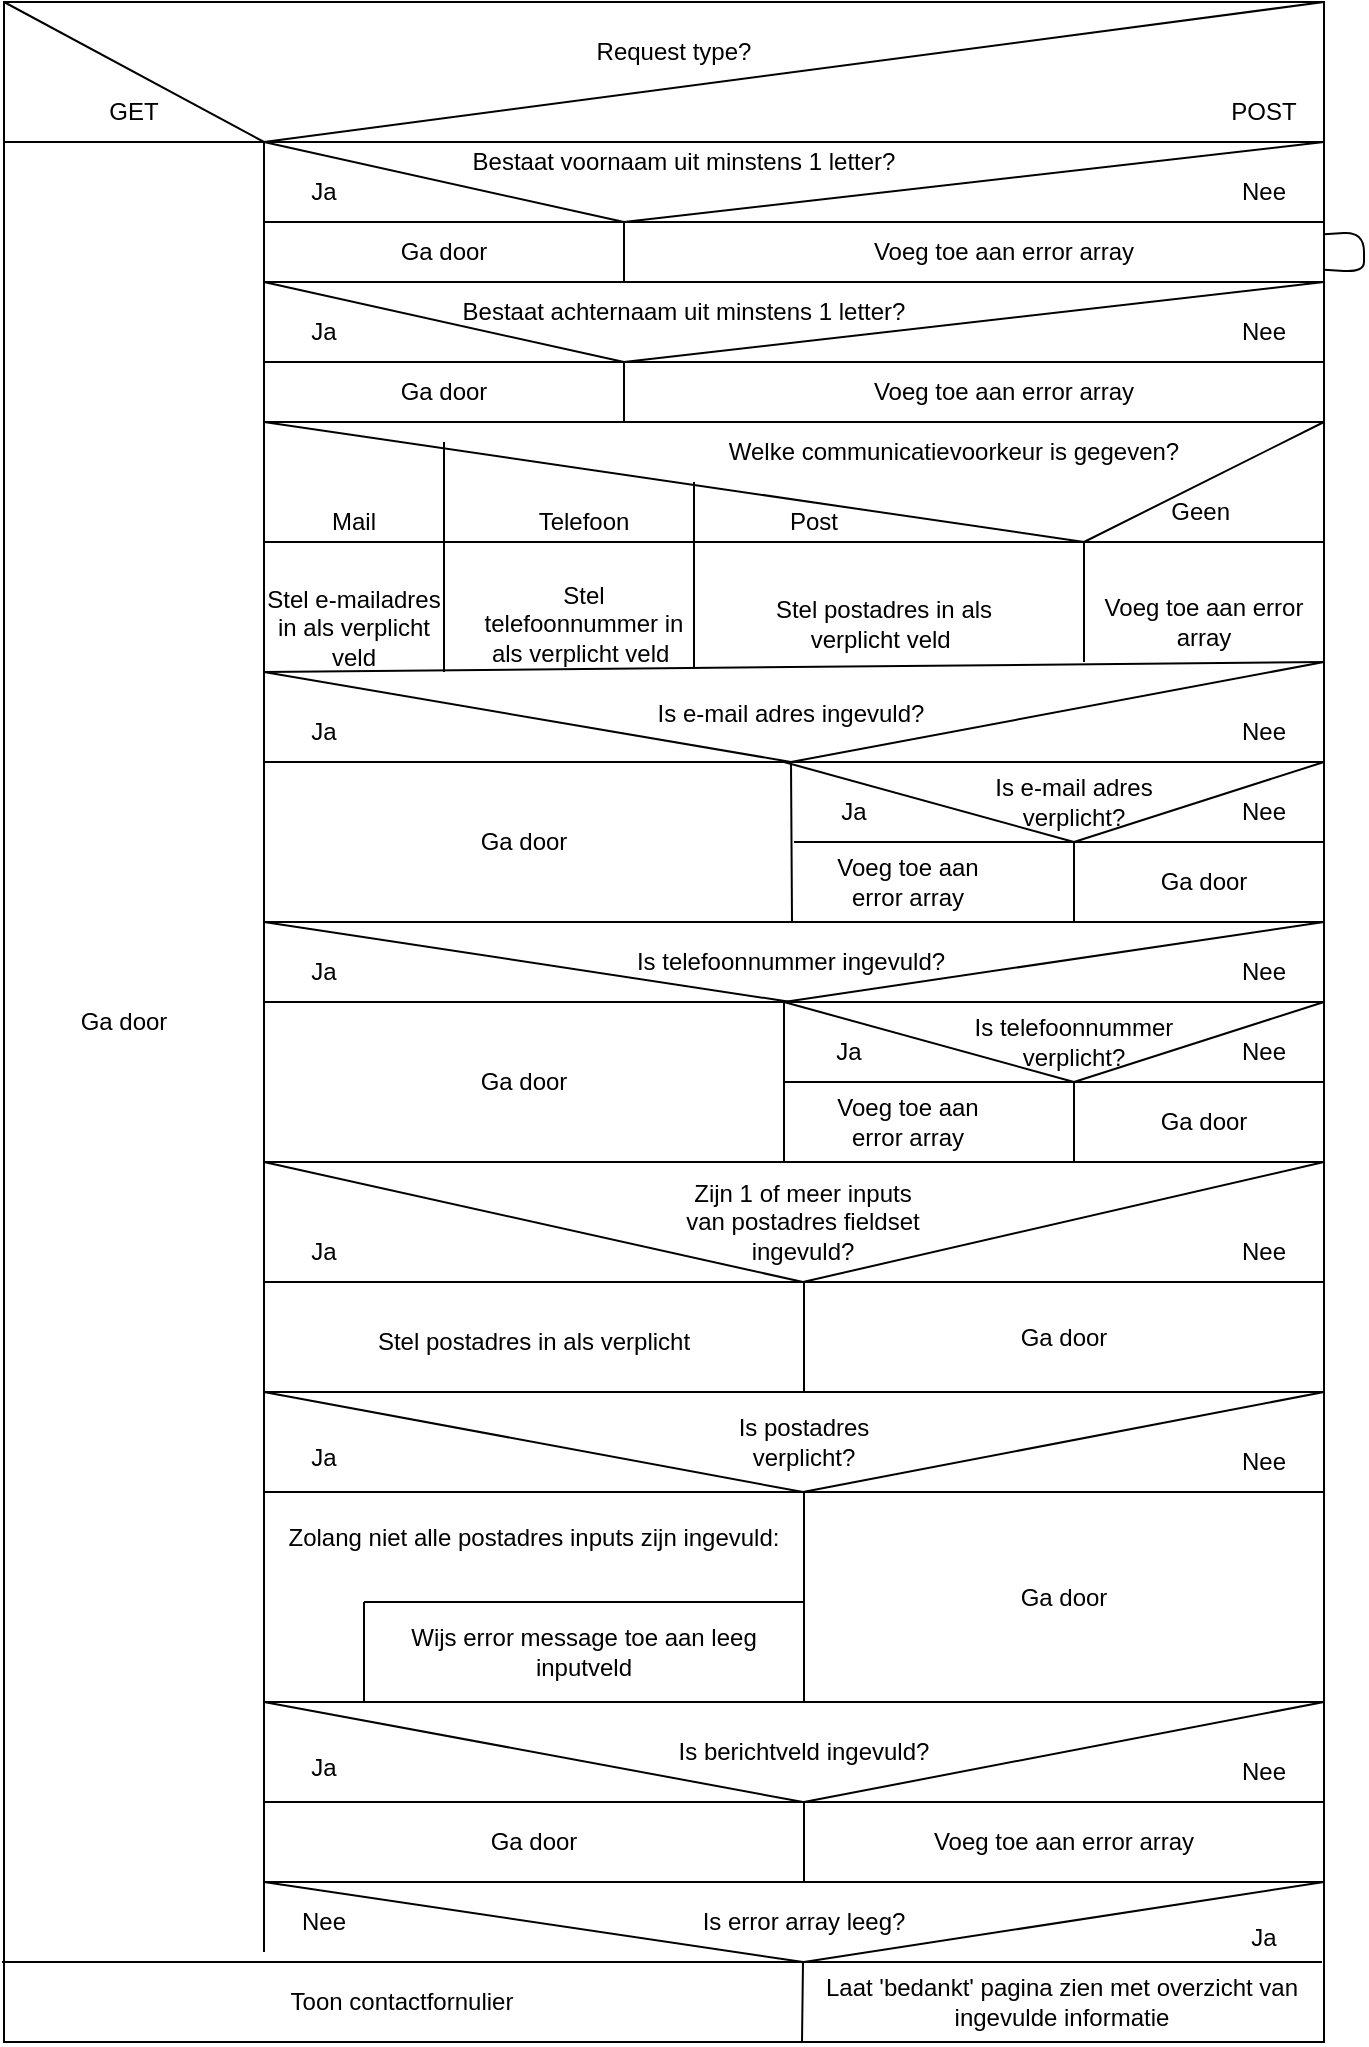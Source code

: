 <mxfile>
    <diagram id="SMSiGtA45m2JPb3V1qij" name="Page-1">
        <mxGraphModel dx="1507" dy="1069" grid="1" gridSize="10" guides="1" tooltips="1" connect="1" arrows="1" fold="1" page="1" pageScale="1" pageWidth="827" pageHeight="1169" math="0" shadow="0">
            <root>
                <mxCell id="0"/>
                <mxCell id="1" parent="0"/>
                <mxCell id="7" value="aa" style="edgeStyle=none;html=1;exitX=0;exitY=0;exitDx=0;exitDy=0;entryX=1;entryY=1;entryDx=0;entryDy=0;strokeColor=#000000;fontColor=#000000;endArrow=none;endFill=0;" parent="1" source="2" target="4" edge="1">
                    <mxGeometry relative="1" as="geometry"/>
                </mxCell>
                <mxCell id="2" value="" style="whiteSpace=wrap;html=1;fillColor=#FFFFFF;" parent="1" vertex="1">
                    <mxGeometry x="20" y="40" width="660" height="1020" as="geometry"/>
                </mxCell>
                <mxCell id="3" value="&lt;font color=&quot;#000000&quot;&gt;Request type?&lt;/font&gt;" style="text;strokeColor=none;align=center;fillColor=none;html=1;verticalAlign=middle;whiteSpace=wrap;rounded=0;" parent="1" vertex="1">
                    <mxGeometry x="295" y="50" width="120" height="30" as="geometry"/>
                </mxCell>
                <mxCell id="6" style="edgeStyle=none;html=1;exitX=0;exitY=1;exitDx=0;exitDy=0;entryX=1;entryY=1;entryDx=0;entryDy=0;fontColor=#000000;strokeColor=#000000;endArrow=none;endFill=0;" parent="1" source="4" target="5" edge="1">
                    <mxGeometry relative="1" as="geometry"/>
                </mxCell>
                <mxCell id="8" style="edgeStyle=none;html=1;exitX=1;exitY=1;exitDx=0;exitDy=0;entryX=0;entryY=0;entryDx=0;entryDy=0;strokeColor=#000000;fontColor=#000000;endArrow=none;endFill=0;" parent="1" source="4" target="2" edge="1">
                    <mxGeometry relative="1" as="geometry"/>
                </mxCell>
                <mxCell id="9" style="edgeStyle=none;html=1;exitX=1;exitY=1;exitDx=0;exitDy=0;strokeColor=#000000;fontColor=#000000;endArrow=none;endFill=0;" parent="1" source="4" edge="1">
                    <mxGeometry relative="1" as="geometry">
                        <mxPoint x="180" y="110" as="targetPoint"/>
                    </mxGeometry>
                </mxCell>
                <mxCell id="10" style="edgeStyle=none;html=1;exitX=1;exitY=1;exitDx=0;exitDy=0;entryX=1;entryY=0;entryDx=0;entryDy=0;strokeColor=#000000;fontColor=#000000;endArrow=none;endFill=0;" parent="1" source="4" target="2" edge="1">
                    <mxGeometry relative="1" as="geometry"/>
                </mxCell>
                <mxCell id="4" value="GET" style="text;strokeColor=none;align=center;fillColor=none;html=1;verticalAlign=middle;whiteSpace=wrap;rounded=0;fontColor=#000000;" parent="1" vertex="1">
                    <mxGeometry x="20" y="80" width="130" height="30" as="geometry"/>
                </mxCell>
                <mxCell id="5" value="POST" style="text;strokeColor=none;align=center;fillColor=none;html=1;verticalAlign=middle;whiteSpace=wrap;rounded=0;fontColor=#000000;" parent="1" vertex="1">
                    <mxGeometry x="620" y="80" width="60" height="30" as="geometry"/>
                </mxCell>
                <mxCell id="11" value="Toon contactfornulier" style="text;strokeColor=none;align=center;fillColor=none;html=1;verticalAlign=middle;whiteSpace=wrap;rounded=0;fontColor=#000000;" parent="1" vertex="1">
                    <mxGeometry x="19" y="1020" width="400" height="40" as="geometry"/>
                </mxCell>
                <mxCell id="221" style="edgeStyle=none;html=1;exitX=0;exitY=0;exitDx=0;exitDy=0;entryX=0;entryY=1;entryDx=0;entryDy=0;strokeColor=#000000;endArrow=none;endFill=0;" edge="1" parent="1" source="14" target="204">
                    <mxGeometry relative="1" as="geometry"/>
                </mxCell>
                <mxCell id="14" value="Bestaat voornaam uit minstens 1 letter?" style="text;strokeColor=none;align=center;fillColor=none;html=1;verticalAlign=middle;whiteSpace=wrap;rounded=0;fontColor=#000000;" parent="1" vertex="1">
                    <mxGeometry x="150" y="110" width="420" height="20" as="geometry"/>
                </mxCell>
                <mxCell id="19" style="edgeStyle=none;html=1;exitX=0;exitY=1;exitDx=0;exitDy=0;entryX=1;entryY=1;entryDx=0;entryDy=0;strokeColor=#000000;fontColor=#000000;endArrow=none;endFill=0;" parent="1" source="17" target="18" edge="1">
                    <mxGeometry relative="1" as="geometry"/>
                </mxCell>
                <mxCell id="17" value="Ja" style="text;strokeColor=none;align=center;fillColor=none;html=1;verticalAlign=middle;whiteSpace=wrap;rounded=0;fontColor=#000000;" parent="1" vertex="1">
                    <mxGeometry x="150" y="120" width="60" height="30" as="geometry"/>
                </mxCell>
                <mxCell id="18" value="Nee" style="text;strokeColor=none;align=center;fillColor=none;html=1;verticalAlign=middle;whiteSpace=wrap;rounded=0;fontColor=#000000;" parent="1" vertex="1">
                    <mxGeometry x="620" y="120" width="60" height="30" as="geometry"/>
                </mxCell>
                <mxCell id="23" style="edgeStyle=none;html=1;exitX=0;exitY=1;exitDx=0;exitDy=0;entryX=1;entryY=1;entryDx=0;entryDy=0;strokeColor=#000000;fontColor=#000000;endArrow=none;endFill=0;" parent="1" source="20" target="21" edge="1">
                    <mxGeometry relative="1" as="geometry">
                        <Array as="points">
                            <mxPoint x="420" y="180"/>
                        </Array>
                    </mxGeometry>
                </mxCell>
                <mxCell id="26" style="edgeStyle=none;html=1;exitX=1;exitY=0;exitDx=0;exitDy=0;entryX=0;entryY=0;entryDx=0;entryDy=0;strokeColor=#000000;fontColor=#000000;endArrow=none;endFill=0;" parent="1" source="20" target="14" edge="1">
                    <mxGeometry relative="1" as="geometry"/>
                </mxCell>
                <mxCell id="27" style="edgeStyle=none;html=1;exitX=1;exitY=0;exitDx=0;exitDy=0;entryX=1;entryY=1;entryDx=0;entryDy=0;strokeColor=#000000;fontColor=#000000;endArrow=none;endFill=0;" parent="1" source="20" target="5" edge="1">
                    <mxGeometry relative="1" as="geometry"/>
                </mxCell>
                <mxCell id="34" style="edgeStyle=none;html=1;exitX=0;exitY=1;exitDx=0;exitDy=0;entryX=1;entryY=0;entryDx=0;entryDy=0;strokeColor=#000000;fontColor=#000000;endArrow=none;endFill=0;" parent="1" source="20" target="32" edge="1">
                    <mxGeometry relative="1" as="geometry"/>
                </mxCell>
                <mxCell id="20" value="Ga door" style="text;strokeColor=none;align=center;fillColor=none;html=1;verticalAlign=middle;whiteSpace=wrap;rounded=0;fontColor=#000000;" parent="1" vertex="1">
                    <mxGeometry x="150" y="150" width="180" height="30" as="geometry"/>
                </mxCell>
                <mxCell id="21" value="Voeg toe aan error array" style="text;strokeColor=none;align=center;fillColor=none;html=1;verticalAlign=middle;whiteSpace=wrap;rounded=0;fontColor=#000000;" parent="1" vertex="1">
                    <mxGeometry x="360" y="150" width="320" height="30" as="geometry"/>
                </mxCell>
                <mxCell id="24" style="edgeStyle=none;html=1;strokeColor=#000000;fontColor=#000000;endArrow=none;endFill=0;" parent="1" source="21" target="21" edge="1">
                    <mxGeometry relative="1" as="geometry"/>
                </mxCell>
                <mxCell id="28" style="edgeStyle=none;html=1;exitX=1;exitY=0;exitDx=0;exitDy=0;entryX=1;entryY=1;entryDx=0;entryDy=0;strokeColor=#000000;fontColor=#000000;endArrow=none;endFill=0;" parent="1" source="20" target="20" edge="1">
                    <mxGeometry relative="1" as="geometry"/>
                </mxCell>
                <mxCell id="29" value="Bestaat achternaam uit minstens 1 letter?" style="text;strokeColor=none;align=center;fillColor=none;html=1;verticalAlign=middle;whiteSpace=wrap;rounded=0;fontColor=#000000;" parent="1" vertex="1">
                    <mxGeometry x="235" y="180" width="250" height="30" as="geometry"/>
                </mxCell>
                <mxCell id="30" value="Ja" style="text;strokeColor=none;align=center;fillColor=none;html=1;verticalAlign=middle;whiteSpace=wrap;rounded=0;fontColor=#000000;" parent="1" vertex="1">
                    <mxGeometry x="150" y="190" width="60" height="30" as="geometry"/>
                </mxCell>
                <mxCell id="31" value="Nee" style="text;strokeColor=none;align=center;fillColor=none;html=1;verticalAlign=middle;whiteSpace=wrap;rounded=0;fontColor=#000000;" parent="1" vertex="1">
                    <mxGeometry x="620" y="190" width="60" height="30" as="geometry"/>
                </mxCell>
                <mxCell id="35" style="edgeStyle=none;html=1;exitX=1;exitY=0;exitDx=0;exitDy=0;entryX=1;entryY=1;entryDx=0;entryDy=0;strokeColor=#000000;fontColor=#000000;endArrow=none;endFill=0;" parent="1" source="32" target="21" edge="1">
                    <mxGeometry relative="1" as="geometry"/>
                </mxCell>
                <mxCell id="37" style="edgeStyle=none;html=1;exitX=0;exitY=0;exitDx=0;exitDy=0;entryX=1;entryY=0;entryDx=0;entryDy=0;strokeColor=#000000;fontColor=#000000;endArrow=none;endFill=0;" parent="1" source="32" target="33" edge="1">
                    <mxGeometry relative="1" as="geometry"/>
                </mxCell>
                <mxCell id="38" style="edgeStyle=none;html=1;exitX=0;exitY=1;exitDx=0;exitDy=0;entryX=1;entryY=1;entryDx=0;entryDy=0;strokeColor=#000000;fontColor=#000000;endArrow=none;endFill=0;" parent="1" source="32" target="33" edge="1">
                    <mxGeometry relative="1" as="geometry"/>
                </mxCell>
                <mxCell id="32" value="Ga door" style="text;strokeColor=none;align=center;fillColor=none;html=1;verticalAlign=middle;whiteSpace=wrap;rounded=0;fontColor=#000000;" parent="1" vertex="1">
                    <mxGeometry x="150" y="220" width="180" height="30" as="geometry"/>
                </mxCell>
                <mxCell id="33" value="Voeg toe aan error array" style="text;strokeColor=none;align=center;fillColor=none;html=1;verticalAlign=middle;whiteSpace=wrap;rounded=0;fontColor=#000000;" parent="1" vertex="1">
                    <mxGeometry x="360" y="220" width="320" height="30" as="geometry"/>
                </mxCell>
                <mxCell id="39" style="edgeStyle=none;html=1;exitX=1;exitY=0;exitDx=0;exitDy=0;entryX=1;entryY=1;entryDx=0;entryDy=0;strokeColor=#000000;fontColor=#000000;endArrow=none;endFill=0;" parent="1" source="32" target="32" edge="1">
                    <mxGeometry relative="1" as="geometry"/>
                </mxCell>
                <mxCell id="40" value="Welke communicatievoorkeur is gegeven?" style="text;strokeColor=none;align=center;fillColor=none;html=1;verticalAlign=middle;whiteSpace=wrap;rounded=0;fontColor=#000000;" parent="1" vertex="1">
                    <mxGeometry x="370" y="250" width="250" height="30" as="geometry"/>
                </mxCell>
                <mxCell id="52" style="edgeStyle=none;html=1;exitX=1;exitY=1;exitDx=0;exitDy=0;strokeColor=#000000;fontColor=#000000;endArrow=none;endFill=0;" parent="1" source="41" edge="1">
                    <mxGeometry relative="1" as="geometry">
                        <mxPoint x="240" y="260" as="targetPoint"/>
                    </mxGeometry>
                </mxCell>
                <mxCell id="41" value="Mail" style="text;strokeColor=none;align=center;fillColor=none;html=1;verticalAlign=middle;whiteSpace=wrap;rounded=0;fontColor=#000000;" parent="1" vertex="1">
                    <mxGeometry x="150" y="290" width="90" height="20" as="geometry"/>
                </mxCell>
                <mxCell id="51" style="edgeStyle=none;html=1;exitX=0;exitY=1;exitDx=0;exitDy=0;strokeColor=#000000;fontColor=#000000;endArrow=none;endFill=0;" parent="1" source="43" edge="1">
                    <mxGeometry relative="1" as="geometry">
                        <mxPoint x="365" y="290" as="targetPoint"/>
                    </mxGeometry>
                </mxCell>
                <mxCell id="48" style="edgeStyle=none;html=1;exitX=0;exitY=1;exitDx=0;exitDy=0;entryX=0;entryY=1;entryDx=0;entryDy=0;strokeColor=#000000;fontColor=#000000;endArrow=none;endFill=0;startArrow=none;" parent="1" source="44" target="32" edge="1">
                    <mxGeometry relative="1" as="geometry"/>
                </mxCell>
                <mxCell id="49" style="edgeStyle=none;html=1;exitX=0;exitY=1;exitDx=0;exitDy=0;entryX=1;entryY=1;entryDx=0;entryDy=0;strokeColor=#000000;fontColor=#000000;endArrow=none;endFill=0;" parent="1" source="44" target="33" edge="1">
                    <mxGeometry relative="1" as="geometry"/>
                </mxCell>
                <mxCell id="44" value="Geen&amp;nbsp;" style="text;strokeColor=none;align=center;fillColor=none;html=1;verticalAlign=middle;whiteSpace=wrap;rounded=0;fontColor=#000000;" parent="1" vertex="1">
                    <mxGeometry x="560" y="280" width="120" height="30" as="geometry"/>
                </mxCell>
                <mxCell id="63" style="edgeStyle=none;html=1;exitX=0;exitY=0;exitDx=0;exitDy=0;strokeColor=#000000;fontColor=#000000;endArrow=none;endFill=0;entryX=0;entryY=1;entryDx=0;entryDy=0;" parent="1" source="53" target="53" edge="1">
                    <mxGeometry relative="1" as="geometry">
                        <mxPoint x="560" y="380" as="targetPoint"/>
                    </mxGeometry>
                </mxCell>
                <mxCell id="71" style="edgeStyle=none;html=1;exitX=0;exitY=0;exitDx=0;exitDy=0;strokeColor=#000000;fontColor=#000000;endArrow=none;endFill=0;" parent="1" source="53" edge="1">
                    <mxGeometry relative="1" as="geometry">
                        <mxPoint x="560" y="310" as="targetPoint"/>
                    </mxGeometry>
                </mxCell>
                <mxCell id="53" value="Voeg toe aan error array" style="text;strokeColor=none;align=center;fillColor=none;html=1;verticalAlign=middle;whiteSpace=wrap;rounded=0;fontColor=#000000;" parent="1" vertex="1">
                    <mxGeometry x="560" y="330" width="120" height="40" as="geometry"/>
                </mxCell>
                <mxCell id="59" style="edgeStyle=none;html=1;exitX=1;exitY=1;exitDx=0;exitDy=0;entryX=1;entryY=0.75;entryDx=0;entryDy=0;strokeColor=#000000;fontColor=#000000;endArrow=none;endFill=0;" parent="1" source="54" target="41" edge="1">
                    <mxGeometry relative="1" as="geometry"/>
                </mxCell>
                <mxCell id="62" style="edgeStyle=none;html=1;exitX=0;exitY=1;exitDx=0;exitDy=0;entryX=1;entryY=1;entryDx=0;entryDy=0;strokeColor=#000000;fontColor=#000000;endArrow=none;endFill=0;" parent="1" source="54" target="53" edge="1">
                    <mxGeometry relative="1" as="geometry"/>
                </mxCell>
                <mxCell id="54" value="Stel e-mailadres in als verplicht veld" style="text;strokeColor=none;align=center;fillColor=none;html=1;verticalAlign=middle;whiteSpace=wrap;rounded=0;fontColor=#000000;" parent="1" vertex="1">
                    <mxGeometry x="150" y="330" width="90" height="45" as="geometry"/>
                </mxCell>
                <mxCell id="58" style="edgeStyle=none;html=1;exitX=1;exitY=1;exitDx=0;exitDy=0;entryX=0;entryY=0.75;entryDx=0;entryDy=0;strokeColor=#000000;fontColor=#000000;endArrow=none;endFill=0;" parent="1" source="55" target="43" edge="1">
                    <mxGeometry relative="1" as="geometry"/>
                </mxCell>
                <mxCell id="55" value="Stel telefoonnummer in als verplicht veld&amp;nbsp;" style="text;strokeColor=none;align=center;fillColor=none;html=1;verticalAlign=middle;whiteSpace=wrap;rounded=0;fontColor=#000000;" parent="1" vertex="1">
                    <mxGeometry x="255" y="330" width="110" height="42.5" as="geometry"/>
                </mxCell>
                <mxCell id="56" value="Stel postadres in als verplicht veld&amp;nbsp;" style="text;strokeColor=none;align=center;fillColor=none;html=1;verticalAlign=middle;whiteSpace=wrap;rounded=0;fontColor=#000000;" parent="1" vertex="1">
                    <mxGeometry x="400" y="330" width="120" height="42.5" as="geometry"/>
                </mxCell>
                <mxCell id="65" value="" style="edgeStyle=none;html=1;exitX=0;exitY=1;exitDx=0;exitDy=0;entryX=0;entryY=1;entryDx=0;entryDy=0;strokeColor=#000000;fontColor=#000000;endArrow=none;endFill=0;startArrow=none;" parent="1" source="43" target="42" edge="1">
                    <mxGeometry relative="1" as="geometry">
                        <mxPoint x="365" y="320" as="sourcePoint"/>
                        <mxPoint x="150.0" y="250" as="targetPoint"/>
                    </mxGeometry>
                </mxCell>
                <mxCell id="67" value="" style="edgeStyle=none;html=1;exitX=0;exitY=1;exitDx=0;exitDy=0;entryX=1;entryY=1;entryDx=0;entryDy=0;strokeColor=#000000;fontColor=#000000;endArrow=none;endFill=0;startArrow=none;" parent="1" source="42" target="43" edge="1">
                    <mxGeometry relative="1" as="geometry">
                        <mxPoint x="150" y="300" as="sourcePoint"/>
                        <mxPoint x="680" y="300" as="targetPoint"/>
                    </mxGeometry>
                </mxCell>
                <mxCell id="69" style="edgeStyle=none;html=1;exitX=1;exitY=1;exitDx=0;exitDy=0;entryX=1;entryY=1;entryDx=0;entryDy=0;strokeColor=#000000;fontColor=#000000;endArrow=none;endFill=0;" parent="1" source="43" target="44" edge="1">
                    <mxGeometry relative="1" as="geometry"/>
                </mxCell>
                <mxCell id="70" style="edgeStyle=none;html=1;exitX=0;exitY=1;exitDx=0;exitDy=0;strokeColor=#000000;fontColor=#000000;endArrow=none;endFill=0;" parent="1" source="43" edge="1">
                    <mxGeometry relative="1" as="geometry">
                        <mxPoint x="365" y="280" as="targetPoint"/>
                    </mxGeometry>
                </mxCell>
                <mxCell id="43" value="Post" style="text;strokeColor=none;align=center;fillColor=none;html=1;verticalAlign=middle;whiteSpace=wrap;rounded=0;fontColor=#000000;" parent="1" vertex="1">
                    <mxGeometry x="365" y="290" width="120" height="20" as="geometry"/>
                </mxCell>
                <mxCell id="68" value="" style="edgeStyle=none;html=1;exitX=0;exitY=1;exitDx=0;exitDy=0;entryX=1;entryY=1;entryDx=0;entryDy=0;strokeColor=#000000;fontColor=#000000;endArrow=none;endFill=0;" parent="1" source="41" target="42" edge="1">
                    <mxGeometry relative="1" as="geometry">
                        <mxPoint x="150" y="300" as="sourcePoint"/>
                        <mxPoint x="485" y="310" as="targetPoint"/>
                    </mxGeometry>
                </mxCell>
                <mxCell id="42" value="Telefoon" style="text;strokeColor=none;align=center;fillColor=none;html=1;verticalAlign=middle;whiteSpace=wrap;rounded=0;fontColor=#000000;" parent="1" vertex="1">
                    <mxGeometry x="280" y="290" width="60" height="20" as="geometry"/>
                </mxCell>
                <mxCell id="73" style="edgeStyle=none;html=1;exitX=0.5;exitY=1;exitDx=0;exitDy=0;entryX=0;entryY=1;entryDx=0;entryDy=0;strokeColor=#000000;fontColor=#000000;endArrow=none;endFill=0;" parent="1" source="72" target="54" edge="1">
                    <mxGeometry relative="1" as="geometry"/>
                </mxCell>
                <mxCell id="74" style="edgeStyle=none;html=1;exitX=0.5;exitY=1;exitDx=0;exitDy=0;entryX=1;entryY=1;entryDx=0;entryDy=0;strokeColor=#000000;fontColor=#000000;endArrow=none;endFill=0;" parent="1" source="72" target="53" edge="1">
                    <mxGeometry relative="1" as="geometry"/>
                </mxCell>
                <mxCell id="72" value="Is e-mail adres ingevuld?" style="text;strokeColor=none;align=center;fillColor=none;html=1;verticalAlign=middle;whiteSpace=wrap;rounded=0;fontColor=#000000;" parent="1" vertex="1">
                    <mxGeometry x="276" y="372.5" width="275" height="47.5" as="geometry"/>
                </mxCell>
                <mxCell id="78" style="edgeStyle=none;html=1;exitX=0;exitY=1;exitDx=0;exitDy=0;entryX=1;entryY=1;entryDx=0;entryDy=0;strokeColor=#000000;fontColor=#000000;endArrow=none;endFill=0;" parent="1" source="75" target="76" edge="1">
                    <mxGeometry relative="1" as="geometry"/>
                </mxCell>
                <mxCell id="75" value="Ja" style="text;strokeColor=none;align=center;fillColor=none;html=1;verticalAlign=middle;whiteSpace=wrap;rounded=0;fontColor=#000000;" parent="1" vertex="1">
                    <mxGeometry x="150" y="390" width="60" height="30" as="geometry"/>
                </mxCell>
                <mxCell id="143" style="edgeStyle=none;html=1;exitX=1;exitY=1;exitDx=0;exitDy=0;entryX=0.5;entryY=1;entryDx=0;entryDy=0;strokeColor=#000000;fontColor=#000000;endArrow=none;endFill=0;" parent="1" source="76" target="80" edge="1">
                    <mxGeometry relative="1" as="geometry"/>
                </mxCell>
                <mxCell id="76" value="Nee" style="text;strokeColor=none;align=center;fillColor=none;html=1;verticalAlign=middle;whiteSpace=wrap;rounded=0;fontColor=#000000;" parent="1" vertex="1">
                    <mxGeometry x="620" y="390" width="60" height="30" as="geometry"/>
                </mxCell>
                <mxCell id="124" style="edgeStyle=none;html=1;exitX=0;exitY=1;exitDx=0;exitDy=0;entryX=1;entryY=1;entryDx=0;entryDy=0;strokeColor=#000000;fontColor=#000000;endArrow=none;endFill=0;" parent="1" source="79" target="123" edge="1">
                    <mxGeometry relative="1" as="geometry">
                        <Array as="points">
                            <mxPoint x="550" y="500"/>
                        </Array>
                    </mxGeometry>
                </mxCell>
                <mxCell id="128" style="edgeStyle=none;html=1;exitX=0;exitY=1;exitDx=0;exitDy=0;entryX=0.5;entryY=1;entryDx=0;entryDy=0;strokeColor=#000000;fontColor=#000000;endArrow=none;endFill=0;" parent="1" source="79" target="83" edge="1">
                    <mxGeometry relative="1" as="geometry"/>
                </mxCell>
                <mxCell id="79" value="Ga door" style="text;strokeColor=none;align=center;fillColor=none;html=1;verticalAlign=middle;whiteSpace=wrap;rounded=0;fontColor=#000000;" parent="1" vertex="1">
                    <mxGeometry x="150" y="420" width="260" height="80" as="geometry"/>
                </mxCell>
                <mxCell id="117" style="edgeStyle=none;html=1;exitX=0.5;exitY=1;exitDx=0;exitDy=0;strokeColor=#000000;fontColor=#000000;endArrow=none;endFill=0;" parent="1" source="80" edge="1">
                    <mxGeometry relative="1" as="geometry">
                        <mxPoint x="410" y="420" as="targetPoint"/>
                    </mxGeometry>
                </mxCell>
                <mxCell id="80" value="Is e-mail adres verplicht?" style="text;strokeColor=none;align=center;fillColor=none;html=1;verticalAlign=middle;whiteSpace=wrap;rounded=0;fontColor=#000000;" parent="1" vertex="1">
                    <mxGeometry x="495" y="420" width="120" height="40" as="geometry"/>
                </mxCell>
                <mxCell id="83" value="Is telefoonnummer ingevuld?" style="text;strokeColor=none;align=center;fillColor=none;html=1;verticalAlign=middle;whiteSpace=wrap;rounded=0;fontColor=#000000;" parent="1" vertex="1">
                    <mxGeometry x="276" y="500" width="275" height="40" as="geometry"/>
                </mxCell>
                <mxCell id="84" value="Ja" style="text;strokeColor=none;align=center;fillColor=none;html=1;verticalAlign=middle;whiteSpace=wrap;rounded=0;fontColor=#000000;" parent="1" vertex="1">
                    <mxGeometry x="150" y="510" width="60" height="30" as="geometry"/>
                </mxCell>
                <mxCell id="141" style="edgeStyle=none;html=1;exitX=1;exitY=1;exitDx=0;exitDy=0;entryX=0.5;entryY=1;entryDx=0;entryDy=0;strokeColor=#000000;fontColor=#000000;endArrow=none;endFill=0;" parent="1" source="85" target="131" edge="1">
                    <mxGeometry relative="1" as="geometry"/>
                </mxCell>
                <mxCell id="85" value="Nee" style="text;strokeColor=none;align=center;fillColor=none;html=1;verticalAlign=middle;whiteSpace=wrap;rounded=0;fontColor=#000000;" parent="1" vertex="1">
                    <mxGeometry x="620" y="510" width="60" height="30" as="geometry"/>
                </mxCell>
                <mxCell id="91" style="edgeStyle=none;html=1;exitX=0;exitY=1;exitDx=0;exitDy=0;entryX=1;entryY=1;entryDx=0;entryDy=0;strokeColor=#000000;fontColor=#000000;endArrow=none;endFill=0;" parent="1" source="84" target="85" edge="1">
                    <mxGeometry relative="1" as="geometry"/>
                </mxCell>
                <mxCell id="120" style="edgeStyle=none;html=1;entryX=0.5;entryY=1;entryDx=0;entryDy=0;strokeColor=#000000;fontColor=#000000;endArrow=none;endFill=0;" parent="1" target="72" edge="1">
                    <mxGeometry relative="1" as="geometry">
                        <mxPoint x="414" y="500" as="sourcePoint"/>
                    </mxGeometry>
                </mxCell>
                <mxCell id="125" style="edgeStyle=none;html=1;exitX=0;exitY=1;exitDx=0;exitDy=0;entryX=1;entryY=0;entryDx=0;entryDy=0;strokeColor=#000000;fontColor=#000000;endArrow=none;endFill=0;" parent="1" source="115" target="123" edge="1">
                    <mxGeometry relative="1" as="geometry">
                        <Array as="points">
                            <mxPoint x="550" y="460"/>
                        </Array>
                    </mxGeometry>
                </mxCell>
                <mxCell id="115" value="Ja" style="text;strokeColor=none;align=center;fillColor=none;html=1;verticalAlign=middle;whiteSpace=wrap;rounded=0;fontColor=#000000;" parent="1" vertex="1">
                    <mxGeometry x="415" y="430" width="60" height="30" as="geometry"/>
                </mxCell>
                <mxCell id="116" value="Nee" style="text;strokeColor=none;align=center;fillColor=none;html=1;verticalAlign=middle;whiteSpace=wrap;rounded=0;fontColor=#000000;" parent="1" vertex="1">
                    <mxGeometry x="620" y="430" width="60" height="30" as="geometry"/>
                </mxCell>
                <mxCell id="121" value="Voeg toe aan error array" style="text;strokeColor=none;align=center;fillColor=none;html=1;verticalAlign=middle;whiteSpace=wrap;rounded=0;fontColor=#000000;" parent="1" vertex="1">
                    <mxGeometry x="424" y="460" width="96" height="40" as="geometry"/>
                </mxCell>
                <mxCell id="129" style="edgeStyle=none;html=1;exitX=1;exitY=1;exitDx=0;exitDy=0;strokeColor=#000000;fontColor=#000000;endArrow=none;endFill=0;" parent="1" source="123" edge="1">
                    <mxGeometry relative="1" as="geometry">
                        <mxPoint x="410" y="540" as="targetPoint"/>
                    </mxGeometry>
                </mxCell>
                <mxCell id="123" value="Ga door" style="text;strokeColor=none;align=center;fillColor=none;html=1;verticalAlign=middle;whiteSpace=wrap;rounded=0;fontColor=#000000;" parent="1" vertex="1">
                    <mxGeometry x="560" y="460" width="120" height="40" as="geometry"/>
                </mxCell>
                <mxCell id="126" value="" style="edgeStyle=none;orthogonalLoop=1;jettySize=auto;html=1;strokeColor=#000000;fontColor=#000000;endArrow=none;endFill=0;entryX=0;entryY=1;entryDx=0;entryDy=0;" parent="1" edge="1">
                    <mxGeometry width="80" relative="1" as="geometry">
                        <mxPoint x="555" y="460" as="sourcePoint"/>
                        <mxPoint x="555" y="500" as="targetPoint"/>
                        <Array as="points"/>
                    </mxGeometry>
                </mxCell>
                <mxCell id="136" style="edgeStyle=none;html=1;exitX=0;exitY=1;exitDx=0;exitDy=0;entryX=1;entryY=1;entryDx=0;entryDy=0;strokeColor=#000000;fontColor=#000000;endArrow=none;endFill=0;" parent="1" source="130" target="134" edge="1">
                    <mxGeometry relative="1" as="geometry"/>
                </mxCell>
                <mxCell id="139" style="edgeStyle=none;html=1;exitX=1;exitY=0;exitDx=0;exitDy=0;entryX=0.5;entryY=1;entryDx=0;entryDy=0;strokeColor=#000000;fontColor=#000000;endArrow=none;endFill=0;" parent="1" source="130" target="131" edge="1">
                    <mxGeometry relative="1" as="geometry"/>
                </mxCell>
                <mxCell id="149" style="edgeStyle=none;html=1;exitX=0;exitY=1;exitDx=0;exitDy=0;entryX=0.5;entryY=1;entryDx=0;entryDy=0;strokeColor=#000000;fontColor=#000000;endArrow=none;endFill=0;" parent="1" source="130" target="144" edge="1">
                    <mxGeometry relative="1" as="geometry"/>
                </mxCell>
                <mxCell id="130" value="Ga door" style="text;strokeColor=none;align=center;fillColor=none;html=1;verticalAlign=middle;whiteSpace=wrap;rounded=0;fontColor=#000000;" parent="1" vertex="1">
                    <mxGeometry x="150" y="540" width="260" height="80" as="geometry"/>
                </mxCell>
                <mxCell id="131" value="Is telefoonnummer verplicht?" style="text;strokeColor=none;align=center;fillColor=none;html=1;verticalAlign=middle;whiteSpace=wrap;rounded=0;fontColor=#000000;" parent="1" vertex="1">
                    <mxGeometry x="495" y="540" width="120" height="40" as="geometry"/>
                </mxCell>
                <mxCell id="138" style="edgeStyle=none;html=1;exitX=0;exitY=1;exitDx=0;exitDy=0;entryX=1;entryY=1;entryDx=0;entryDy=0;strokeColor=#000000;fontColor=#000000;endArrow=none;endFill=0;" parent="1" source="132" target="133" edge="1">
                    <mxGeometry relative="1" as="geometry">
                        <Array as="points">
                            <mxPoint x="560" y="580"/>
                        </Array>
                    </mxGeometry>
                </mxCell>
                <mxCell id="132" value="Ja" style="text;strokeColor=none;align=center;fillColor=none;html=1;verticalAlign=middle;whiteSpace=wrap;rounded=0;fontColor=#000000;" parent="1" vertex="1">
                    <mxGeometry x="410" y="550" width="65" height="30" as="geometry"/>
                </mxCell>
                <mxCell id="133" value="Nee" style="text;strokeColor=none;align=center;fillColor=none;html=1;verticalAlign=middle;whiteSpace=wrap;rounded=0;fontColor=#000000;" parent="1" vertex="1">
                    <mxGeometry x="620" y="550" width="60" height="30" as="geometry"/>
                </mxCell>
                <mxCell id="150" style="edgeStyle=none;html=1;exitX=1;exitY=1;exitDx=0;exitDy=0;strokeColor=#000000;fontColor=#000000;endArrow=none;endFill=0;entryX=0.5;entryY=1;entryDx=0;entryDy=0;" parent="1" source="134" target="144" edge="1">
                    <mxGeometry relative="1" as="geometry">
                        <mxPoint x="410" y="660" as="targetPoint"/>
                    </mxGeometry>
                </mxCell>
                <mxCell id="134" value="Ga door" style="text;strokeColor=none;align=center;fillColor=none;html=1;verticalAlign=middle;whiteSpace=wrap;rounded=0;fontColor=#000000;" parent="1" vertex="1">
                    <mxGeometry x="560" y="580" width="120" height="40" as="geometry"/>
                </mxCell>
                <mxCell id="135" value="Voeg toe aan error array" style="text;strokeColor=none;align=center;fillColor=none;html=1;verticalAlign=middle;whiteSpace=wrap;rounded=0;fontColor=#000000;" parent="1" vertex="1">
                    <mxGeometry x="424" y="580" width="96" height="40" as="geometry"/>
                </mxCell>
                <mxCell id="137" style="edgeStyle=none;html=1;exitX=1;exitY=0;exitDx=0;exitDy=0;entryX=1;entryY=1;entryDx=0;entryDy=0;strokeColor=#000000;fontColor=#000000;endArrow=none;endFill=0;" parent="1" source="130" target="130" edge="1">
                    <mxGeometry relative="1" as="geometry"/>
                </mxCell>
                <mxCell id="142" value="" style="edgeStyle=none;orthogonalLoop=1;jettySize=auto;html=1;strokeColor=#000000;fontColor=#000000;endArrow=none;endFill=0;" parent="1" edge="1">
                    <mxGeometry width="80" relative="1" as="geometry">
                        <mxPoint x="555" y="580" as="sourcePoint"/>
                        <mxPoint x="555" y="620" as="targetPoint"/>
                        <Array as="points"/>
                    </mxGeometry>
                </mxCell>
                <mxCell id="144" value="Zijn 1 of meer inputs van postadres fieldset ingevuld?" style="text;strokeColor=none;align=center;fillColor=none;html=1;verticalAlign=middle;whiteSpace=wrap;rounded=0;fontColor=#000000;" parent="1" vertex="1">
                    <mxGeometry x="359" y="620" width="121" height="60" as="geometry"/>
                </mxCell>
                <mxCell id="148" style="edgeStyle=none;html=1;exitX=0;exitY=1;exitDx=0;exitDy=0;entryX=1;entryY=1;entryDx=0;entryDy=0;strokeColor=#000000;fontColor=#000000;endArrow=none;endFill=0;" parent="1" source="145" target="146" edge="1">
                    <mxGeometry relative="1" as="geometry"/>
                </mxCell>
                <mxCell id="145" value="Ja" style="text;strokeColor=none;align=center;fillColor=none;html=1;verticalAlign=middle;whiteSpace=wrap;rounded=0;fontColor=#000000;" parent="1" vertex="1">
                    <mxGeometry x="150" y="650" width="60" height="30" as="geometry"/>
                </mxCell>
                <mxCell id="146" value="Nee" style="text;strokeColor=none;align=center;fillColor=none;html=1;verticalAlign=middle;whiteSpace=wrap;rounded=0;fontColor=#000000;" parent="1" vertex="1">
                    <mxGeometry x="620" y="650" width="60" height="30" as="geometry"/>
                </mxCell>
                <mxCell id="151" value="Stel postadres in als verplicht" style="text;strokeColor=none;align=center;fillColor=none;html=1;verticalAlign=middle;whiteSpace=wrap;rounded=0;fontColor=#000000;" parent="1" vertex="1">
                    <mxGeometry x="150" y="685" width="270" height="50" as="geometry"/>
                </mxCell>
                <mxCell id="176" style="edgeStyle=none;html=1;exitX=0.5;exitY=1;exitDx=0;exitDy=0;entryX=0;entryY=1;entryDx=0;entryDy=0;strokeColor=#000000;fontColor=#000000;endArrow=none;endFill=0;" parent="1" source="153" target="151" edge="1">
                    <mxGeometry relative="1" as="geometry"/>
                </mxCell>
                <mxCell id="177" style="edgeStyle=none;html=1;exitX=0.5;exitY=1;exitDx=0;exitDy=0;entryX=1;entryY=1;entryDx=0;entryDy=0;strokeColor=#000000;fontColor=#000000;endArrow=none;endFill=0;" parent="1" source="153" target="156" edge="1">
                    <mxGeometry relative="1" as="geometry"/>
                </mxCell>
                <mxCell id="153" value="Is postadres verplicht?" style="text;strokeColor=none;align=center;fillColor=none;html=1;verticalAlign=middle;whiteSpace=wrap;rounded=0;fontColor=#000000;" parent="1" vertex="1">
                    <mxGeometry x="369.5" y="735" width="100" height="50" as="geometry"/>
                </mxCell>
                <mxCell id="158" style="edgeStyle=none;html=1;exitX=0;exitY=1;exitDx=0;exitDy=0;entryX=1;entryY=1;entryDx=0;entryDy=0;strokeColor=#000000;fontColor=#000000;endArrow=none;endFill=0;" parent="1" edge="1">
                    <mxGeometry relative="1" as="geometry">
                        <mxPoint x="420" y="735" as="sourcePoint"/>
                        <mxPoint x="680" y="735" as="targetPoint"/>
                    </mxGeometry>
                </mxCell>
                <mxCell id="159" style="edgeStyle=none;html=1;exitX=0;exitY=1;exitDx=0;exitDy=0;strokeColor=#000000;fontColor=#000000;endArrow=none;endFill=0;" parent="1" edge="1">
                    <mxGeometry relative="1" as="geometry">
                        <mxPoint x="420" y="680" as="targetPoint"/>
                        <mxPoint x="420" y="735" as="sourcePoint"/>
                    </mxGeometry>
                </mxCell>
                <mxCell id="156" value="Ga door" style="text;strokeColor=none;align=center;fillColor=none;html=1;verticalAlign=middle;whiteSpace=wrap;rounded=0;fontColor=#000000;" parent="1" vertex="1">
                    <mxGeometry x="420" y="680" width="260" height="55" as="geometry"/>
                </mxCell>
                <mxCell id="163" style="edgeStyle=none;html=1;exitX=1;exitY=1;exitDx=0;exitDy=0;entryX=0;entryY=1;entryDx=0;entryDy=0;strokeColor=#000000;fontColor=#000000;endArrow=none;endFill=0;" parent="1" source="151" target="151" edge="1">
                    <mxGeometry relative="1" as="geometry"/>
                </mxCell>
                <mxCell id="167" value="Zolang niet alle postadres inputs zijn ingevuld:" style="text;strokeColor=none;align=center;fillColor=none;html=1;verticalAlign=middle;whiteSpace=wrap;rounded=0;fontColor=#000000;" parent="1" vertex="1">
                    <mxGeometry x="150" y="785" width="270" height="45" as="geometry"/>
                </mxCell>
                <mxCell id="175" style="edgeStyle=none;html=1;exitX=0;exitY=1;exitDx=0;exitDy=0;entryX=1;entryY=1;entryDx=0;entryDy=0;strokeColor=#000000;fontColor=#000000;endArrow=none;endFill=0;" parent="1" source="173" target="174" edge="1">
                    <mxGeometry relative="1" as="geometry"/>
                </mxCell>
                <mxCell id="173" value="Ja" style="text;strokeColor=none;align=center;fillColor=none;html=1;verticalAlign=middle;whiteSpace=wrap;rounded=0;fontColor=#000000;" parent="1" vertex="1">
                    <mxGeometry x="150" y="750" width="60" height="35" as="geometry"/>
                </mxCell>
                <mxCell id="174" value="Nee" style="text;strokeColor=none;align=center;fillColor=none;html=1;verticalAlign=middle;whiteSpace=wrap;rounded=0;fontColor=#000000;" parent="1" vertex="1">
                    <mxGeometry x="620" y="755" width="60" height="30" as="geometry"/>
                </mxCell>
                <mxCell id="196" style="edgeStyle=none;html=1;exitX=1;exitY=1;exitDx=0;exitDy=0;strokeColor=#000000;fontColor=#000000;endArrow=none;endFill=0;" parent="1" source="178" edge="1">
                    <mxGeometry relative="1" as="geometry">
                        <mxPoint x="420" y="940" as="targetPoint"/>
                    </mxGeometry>
                </mxCell>
                <mxCell id="216" value="" style="edgeStyle=none;html=1;strokeColor=#000000;endArrow=none;endFill=0;" edge="1" parent="1" source="178" target="189">
                    <mxGeometry relative="1" as="geometry"/>
                </mxCell>
                <mxCell id="178" value="Ga door" style="text;strokeColor=none;align=center;fillColor=none;html=1;verticalAlign=middle;whiteSpace=wrap;rounded=0;fontColor=#000000;" parent="1" vertex="1">
                    <mxGeometry x="420" y="785" width="260" height="105" as="geometry"/>
                </mxCell>
                <mxCell id="179" style="edgeStyle=none;html=1;exitX=0;exitY=0;exitDx=0;exitDy=0;strokeColor=#000000;fontColor=#000000;endArrow=none;endFill=0;" parent="1" source="178" edge="1">
                    <mxGeometry relative="1" as="geometry">
                        <mxPoint x="420" y="890" as="targetPoint"/>
                    </mxGeometry>
                </mxCell>
                <mxCell id="190" style="edgeStyle=none;html=1;exitX=0;exitY=1;exitDx=0;exitDy=0;entryX=1;entryY=1;entryDx=0;entryDy=0;strokeColor=#000000;fontColor=#000000;endArrow=none;endFill=0;" parent="1" target="178" edge="1">
                    <mxGeometry relative="1" as="geometry">
                        <mxPoint x="150" y="890" as="sourcePoint"/>
                    </mxGeometry>
                </mxCell>
                <mxCell id="195" style="edgeStyle=none;html=1;exitX=0;exitY=1;exitDx=0;exitDy=0;entryX=0.5;entryY=1;entryDx=0;entryDy=0;strokeColor=#000000;fontColor=#000000;endArrow=none;endFill=0;" parent="1" target="192" edge="1">
                    <mxGeometry relative="1" as="geometry">
                        <mxPoint x="150" y="890" as="sourcePoint"/>
                    </mxGeometry>
                </mxCell>
                <mxCell id="189" value="Wijs error message toe aan leeg inputveld" style="text;strokeColor=none;align=center;fillColor=none;html=1;verticalAlign=middle;whiteSpace=wrap;rounded=0;fontColor=#000000;" parent="1" vertex="1">
                    <mxGeometry x="200" y="840" width="220" height="50" as="geometry"/>
                </mxCell>
                <mxCell id="192" value="Is berichtveld ingevuld?" style="text;strokeColor=none;align=center;fillColor=none;html=1;verticalAlign=middle;whiteSpace=wrap;rounded=0;fontColor=#000000;" parent="1" vertex="1">
                    <mxGeometry x="349.5" y="890" width="140" height="50" as="geometry"/>
                </mxCell>
                <mxCell id="197" style="edgeStyle=none;html=1;exitX=0;exitY=1;exitDx=0;exitDy=0;entryX=1;entryY=1;entryDx=0;entryDy=0;strokeColor=#000000;fontColor=#000000;endArrow=none;endFill=0;" parent="1" source="193" target="194" edge="1">
                    <mxGeometry relative="1" as="geometry"/>
                </mxCell>
                <mxCell id="193" value="Ja" style="text;strokeColor=none;align=center;fillColor=none;html=1;verticalAlign=middle;whiteSpace=wrap;rounded=0;fontColor=#000000;" parent="1" vertex="1">
                    <mxGeometry x="150" y="905" width="60" height="35" as="geometry"/>
                </mxCell>
                <mxCell id="194" value="Nee" style="text;strokeColor=none;align=center;fillColor=none;html=1;verticalAlign=middle;whiteSpace=wrap;rounded=0;fontColor=#000000;" parent="1" vertex="1">
                    <mxGeometry x="620" y="910" width="60" height="30" as="geometry"/>
                </mxCell>
                <mxCell id="200" style="edgeStyle=none;html=1;exitX=0;exitY=1;exitDx=0;exitDy=0;entryX=1;entryY=1;entryDx=0;entryDy=0;strokeColor=#000000;fontColor=#000000;endArrow=none;endFill=0;" parent="1" source="198" target="199" edge="1">
                    <mxGeometry relative="1" as="geometry"/>
                </mxCell>
                <mxCell id="205" style="edgeStyle=none;html=1;exitX=0;exitY=1;exitDx=0;exitDy=0;entryX=0.5;entryY=1;entryDx=0;entryDy=0;strokeColor=#000000;fontColor=#000000;endArrow=none;endFill=0;" parent="1" source="198" target="202" edge="1">
                    <mxGeometry relative="1" as="geometry"/>
                </mxCell>
                <mxCell id="198" value="Ga door" style="text;strokeColor=none;align=center;fillColor=none;html=1;verticalAlign=middle;whiteSpace=wrap;rounded=0;fontColor=#000000;" parent="1" vertex="1">
                    <mxGeometry x="150" y="940" width="270" height="40" as="geometry"/>
                </mxCell>
                <mxCell id="206" style="edgeStyle=none;html=1;exitX=1;exitY=1;exitDx=0;exitDy=0;strokeColor=#000000;fontColor=#000000;endArrow=none;endFill=0;" parent="1" source="199" edge="1">
                    <mxGeometry relative="1" as="geometry">
                        <mxPoint x="420" y="1020" as="targetPoint"/>
                    </mxGeometry>
                </mxCell>
                <mxCell id="199" value="Voeg toe aan error array" style="text;strokeColor=none;align=center;fillColor=none;html=1;verticalAlign=middle;whiteSpace=wrap;rounded=0;fontColor=#000000;" parent="1" vertex="1">
                    <mxGeometry x="420" y="940" width="260" height="40" as="geometry"/>
                </mxCell>
                <mxCell id="201" style="edgeStyle=none;html=1;exitX=1;exitY=1;exitDx=0;exitDy=0;entryX=1;entryY=0;entryDx=0;entryDy=0;strokeColor=#000000;fontColor=#000000;endArrow=none;endFill=0;" parent="1" source="198" target="198" edge="1">
                    <mxGeometry relative="1" as="geometry"/>
                </mxCell>
                <mxCell id="219" style="edgeStyle=none;html=1;exitX=0.5;exitY=1;exitDx=0;exitDy=0;strokeColor=#000000;endArrow=none;endFill=0;entryX=0;entryY=1;entryDx=0;entryDy=0;" edge="1" parent="1" source="202" target="208">
                    <mxGeometry relative="1" as="geometry">
                        <mxPoint x="420" y="1070" as="targetPoint"/>
                    </mxGeometry>
                </mxCell>
                <mxCell id="202" value="Is error array leeg?" style="text;strokeColor=none;align=center;fillColor=none;html=1;verticalAlign=middle;whiteSpace=wrap;rounded=0;fontColor=#000000;" parent="1" vertex="1">
                    <mxGeometry x="349.5" y="980" width="140" height="40" as="geometry"/>
                </mxCell>
                <mxCell id="203" value="Ja" style="text;strokeColor=none;align=center;fillColor=none;html=1;verticalAlign=middle;whiteSpace=wrap;rounded=0;fontColor=#000000;" parent="1" vertex="1">
                    <mxGeometry x="620" y="990" width="60" height="35" as="geometry"/>
                </mxCell>
                <mxCell id="220" style="edgeStyle=none;html=1;exitX=0;exitY=0;exitDx=0;exitDy=0;entryX=0;entryY=0;entryDx=0;entryDy=0;strokeColor=#000000;endArrow=none;endFill=0;" edge="1" parent="1" source="208" target="11">
                    <mxGeometry relative="1" as="geometry"/>
                </mxCell>
                <mxCell id="208" value="Laat 'bedankt' pagina zien met overzicht van ingevulde informatie" style="text;strokeColor=none;align=center;fillColor=none;html=1;verticalAlign=middle;whiteSpace=wrap;rounded=0;fontColor=#000000;" parent="1" vertex="1">
                    <mxGeometry x="419" y="1020" width="260" height="40" as="geometry"/>
                </mxCell>
                <mxCell id="213" value="Ga door" style="text;strokeColor=none;align=center;fillColor=none;html=1;verticalAlign=middle;whiteSpace=wrap;rounded=0;fontColor=#000000;" parent="1" vertex="1">
                    <mxGeometry x="50" y="535" width="60" height="30" as="geometry"/>
                </mxCell>
                <mxCell id="214" style="edgeStyle=none;html=1;exitX=0;exitY=0;exitDx=0;exitDy=0;entryX=1;entryY=0;entryDx=0;entryDy=0;strokeColor=#000000;endArrow=none;endFill=0;" edge="1" parent="1" source="189" target="189">
                    <mxGeometry relative="1" as="geometry"/>
                </mxCell>
                <mxCell id="215" style="edgeStyle=none;html=1;exitX=0;exitY=1;exitDx=0;exitDy=0;entryX=0;entryY=0;entryDx=0;entryDy=0;strokeColor=#000000;endArrow=none;endFill=0;" edge="1" parent="1" source="189" target="189">
                    <mxGeometry relative="1" as="geometry"/>
                </mxCell>
                <mxCell id="204" value="Nee" style="text;strokeColor=none;align=center;fillColor=none;html=1;verticalAlign=middle;whiteSpace=wrap;rounded=0;fontColor=#000000;" parent="1" vertex="1">
                    <mxGeometry x="150" y="985" width="60" height="30" as="geometry"/>
                </mxCell>
                <mxCell id="222" style="edgeStyle=none;html=1;exitX=0;exitY=0;exitDx=0;exitDy=0;entryX=1;entryY=0;entryDx=0;entryDy=0;strokeColor=#000000;endArrow=none;endFill=0;" edge="1" parent="1" source="208" target="208">
                    <mxGeometry relative="1" as="geometry"/>
                </mxCell>
            </root>
        </mxGraphModel>
    </diagram>
</mxfile>